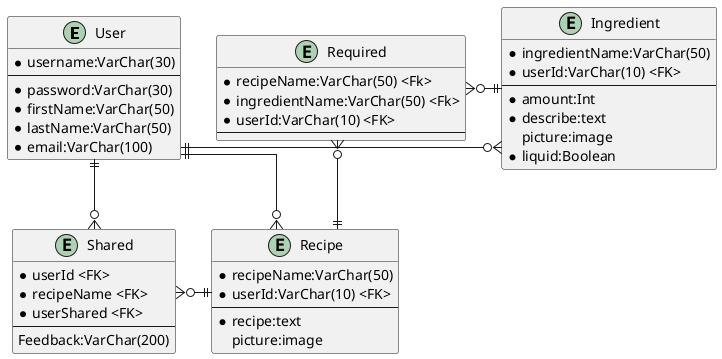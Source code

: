 @startuml

skinparam linetype polyline
skinparam linetype ortho

    entity User {
        * username:VarChar(30)
        --
        * password:VarChar(30)
        * firstName:VarChar(50)
        * lastName:VarChar(50)
        * email:VarChar(100)
    }

    entity Ingredient {
        * ingredientName:VarChar(50)
        * userId:VarChar(10) <FK>
        --
        * amount:Int
        * describe:text
        picture:image
        * liquid:Boolean
    }

    entity Recipe {
        * recipeName:VarChar(50)
        * userId:VarChar(10) <FK>
        --
        * recipe:text
        picture:image
    }

    entity Required {
        * recipeName:VarChar(50) <Fk>
        * ingredientName:VarChar(50) <Fk>
        * userId:VarChar(10) <FK>
        --
    }

    entity Shared {
        * userId <FK>
        * recipeName <FK>
        * userShared <FK>
        --
        Feedback:VarChar(200)
    }

'Break if more that one feedback perperson

'    entity Feedback {
'        * userId <FK>
'        * recipeName <FK>
'       * userShared <FK>
'        * index:Int
'        --
'        * Feedback:VarChar(200)
'    }


    User ||-o{ Ingredient
    User ||-o{ Recipe
    Required }o-|| Recipe
    Required }o-|| Ingredient
    Shared }o-||Recipe
    User ||--o{Shared

@enduml